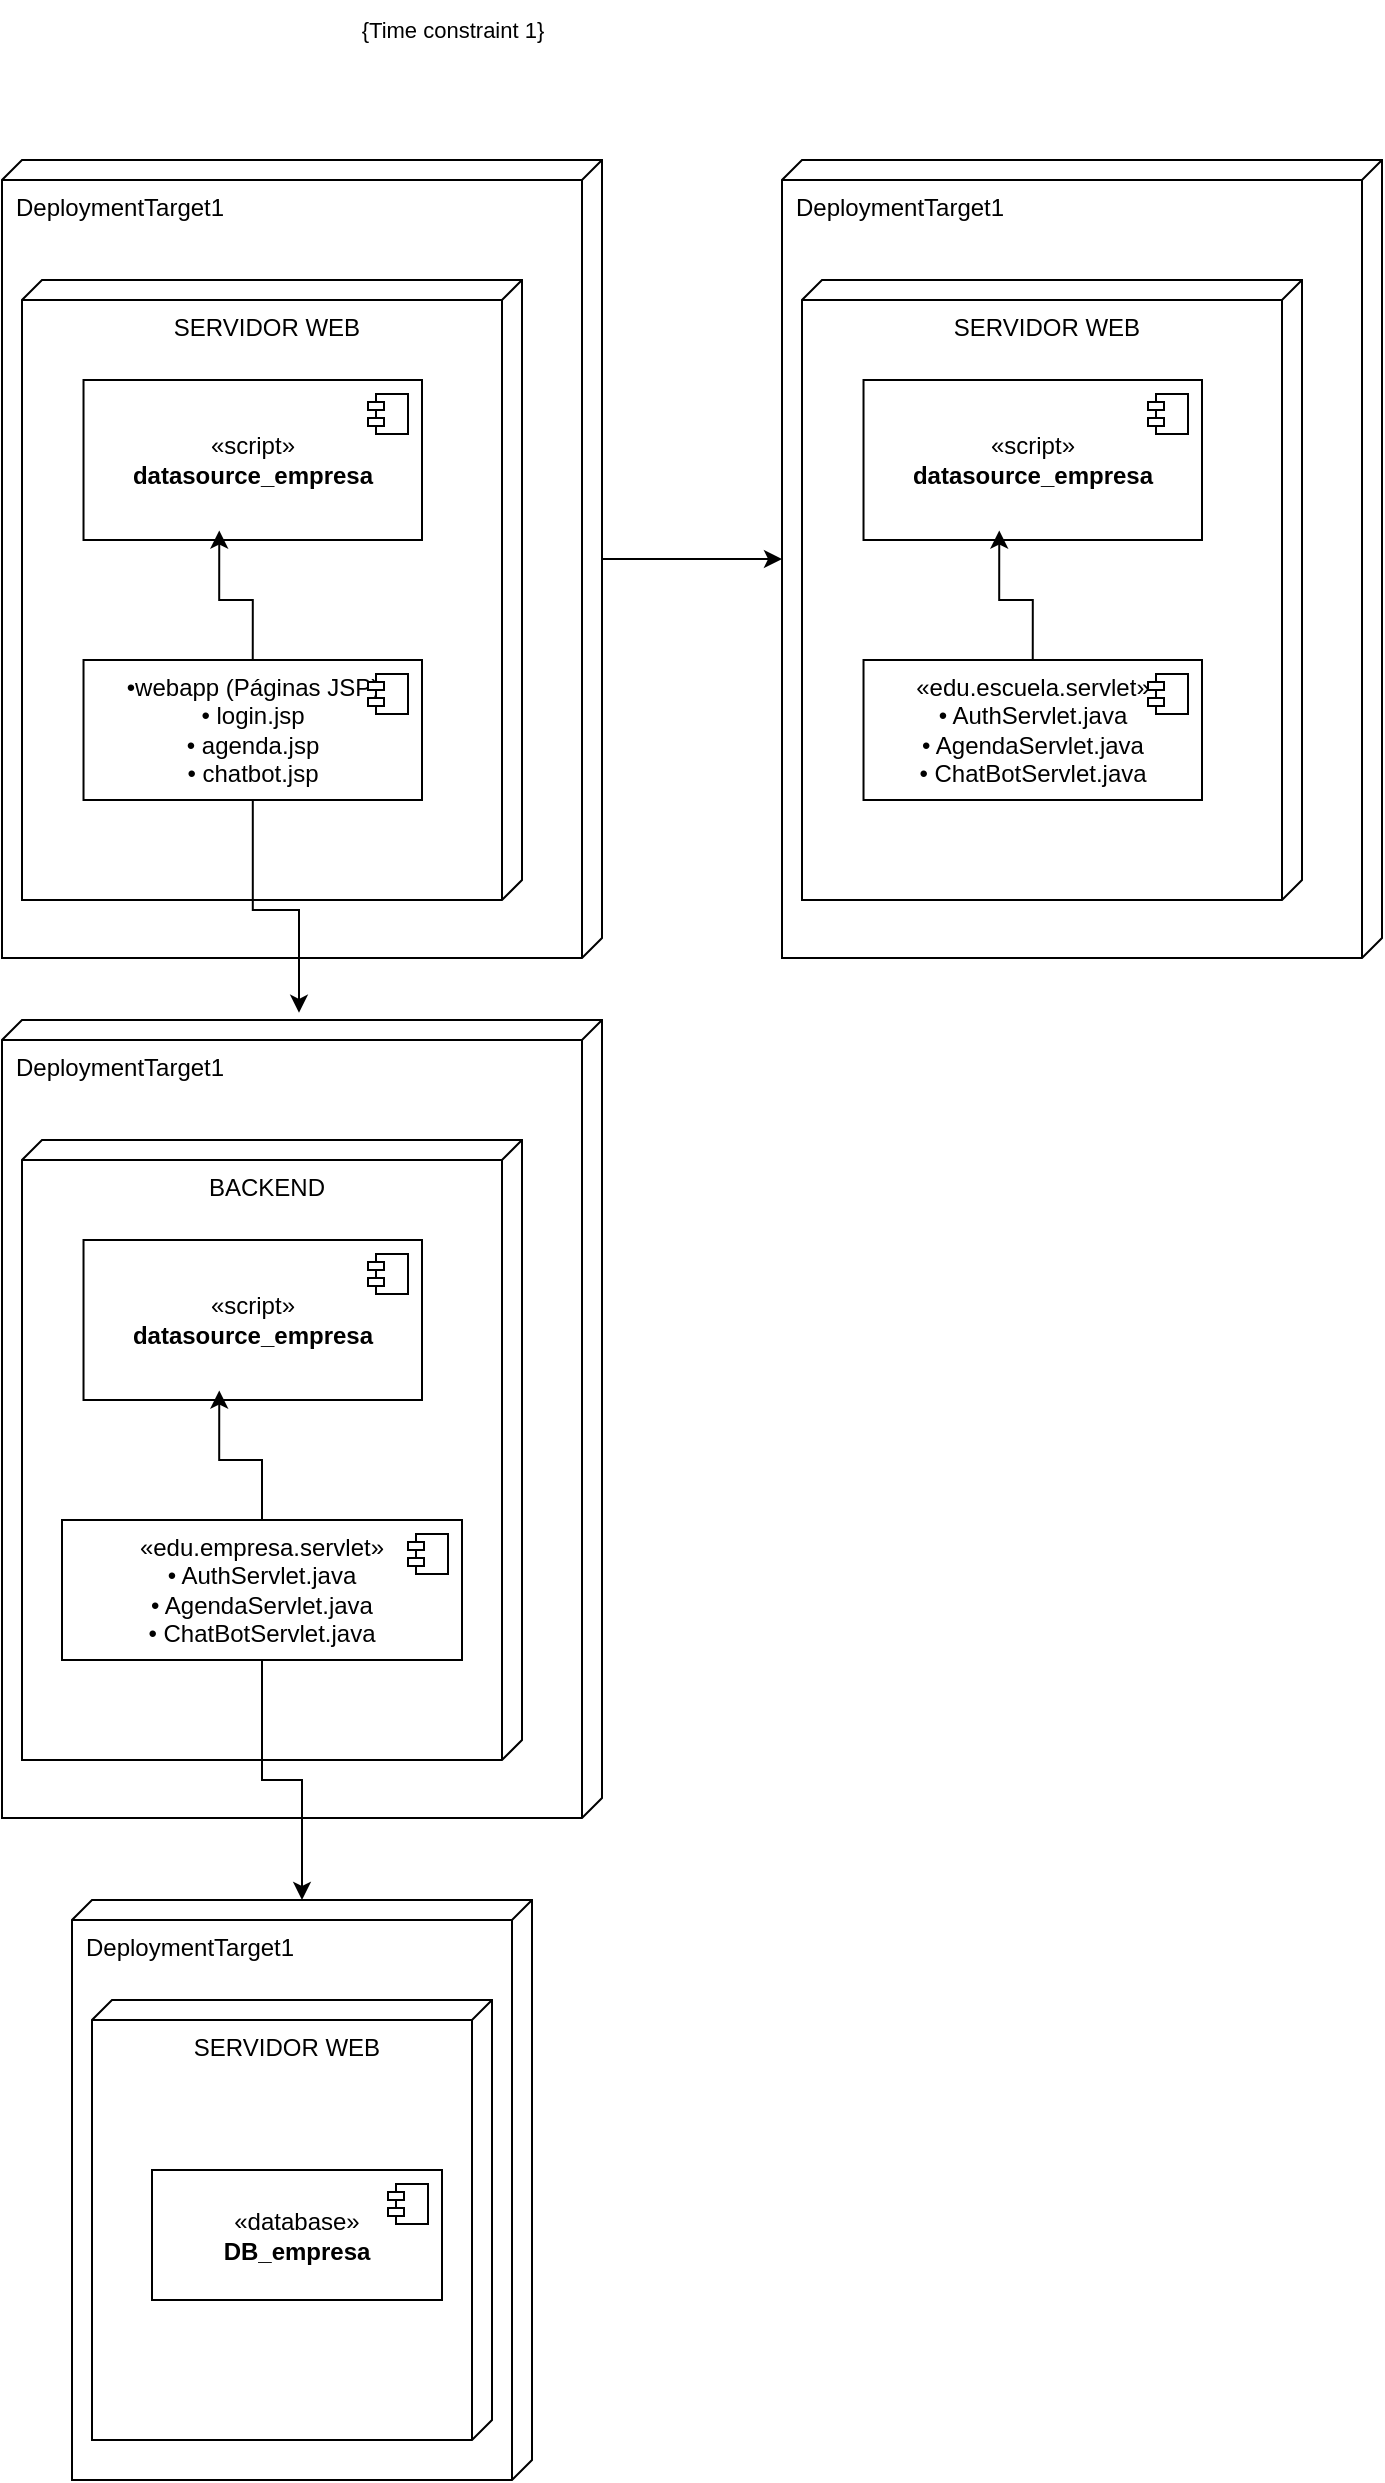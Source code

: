<mxfile version="27.1.6">
  <diagram name="Page-1" id="WyO3LpVJ7yU6CaVVX3u4">
    <mxGraphModel dx="131" dy="765" grid="1" gridSize="10" guides="1" tooltips="1" connect="1" arrows="1" fold="1" page="1" pageScale="1" pageWidth="850" pageHeight="1100" math="0" shadow="0">
      <root>
        <mxCell id="0" />
        <mxCell id="1" parent="0" />
        <mxCell id="48SG3sQZl2NBpn9V5cue-52" value="DeploymentTarget1" style="verticalAlign=top;align=left;shape=cube;size=10;direction=south;fontStyle=0;html=1;boundedLbl=1;spacingLeft=5;whiteSpace=wrap;" parent="1" vertex="1">
          <mxGeometry x="1055" y="1050" width="230" height="290" as="geometry" />
        </mxCell>
        <mxCell id="48SG3sQZl2NBpn9V5cue-53" value="SERVIDOR WEB" style="verticalAlign=top;align=center;shape=cube;size=10;direction=south;html=1;boundedLbl=1;spacingLeft=5;whiteSpace=wrap;" parent="48SG3sQZl2NBpn9V5cue-52" vertex="1">
          <mxGeometry width="200" height="220" relative="1" as="geometry">
            <mxPoint x="10" y="50" as="offset" />
          </mxGeometry>
        </mxCell>
        <mxCell id="48SG3sQZl2NBpn9V5cue-59" value="«database»&lt;br&gt;&lt;b&gt;DB_empresa&lt;/b&gt;" style="html=1;dropTarget=0;whiteSpace=wrap;" parent="48SG3sQZl2NBpn9V5cue-52" vertex="1">
          <mxGeometry x="40" y="135" width="145" height="65" as="geometry" />
        </mxCell>
        <mxCell id="48SG3sQZl2NBpn9V5cue-60" value="" style="shape=module;jettyWidth=8;jettyHeight=4;" parent="48SG3sQZl2NBpn9V5cue-59" vertex="1">
          <mxGeometry x="1" width="20" height="20" relative="1" as="geometry">
            <mxPoint x="-27" y="7" as="offset" />
          </mxGeometry>
        </mxCell>
        <mxCell id="48SG3sQZl2NBpn9V5cue-84" value="" style="edgeStyle=orthogonalEdgeStyle;rounded=0;orthogonalLoop=1;jettySize=auto;html=1;" parent="1" source="48SG3sQZl2NBpn9V5cue-66" target="48SG3sQZl2NBpn9V5cue-77" edge="1">
          <mxGeometry relative="1" as="geometry" />
        </mxCell>
        <mxCell id="48SG3sQZl2NBpn9V5cue-66" value="DeploymentTarget1" style="verticalAlign=top;align=left;shape=cube;size=10;direction=south;fontStyle=0;html=1;boundedLbl=1;spacingLeft=5;whiteSpace=wrap;" parent="1" vertex="1">
          <mxGeometry x="1020" y="180" width="300" height="399" as="geometry" />
        </mxCell>
        <mxCell id="48SG3sQZl2NBpn9V5cue-67" value="SERVIDOR WEB" style="verticalAlign=top;align=center;shape=cube;size=10;direction=south;html=1;boundedLbl=1;spacingLeft=5;whiteSpace=wrap;" parent="48SG3sQZl2NBpn9V5cue-66" vertex="1">
          <mxGeometry width="250" height="310" relative="1" as="geometry">
            <mxPoint x="10" y="60" as="offset" />
          </mxGeometry>
        </mxCell>
        <mxCell id="48SG3sQZl2NBpn9V5cue-68" value="«script»&lt;br&gt;&lt;b&gt;datasource_empresa&lt;/b&gt;" style="html=1;dropTarget=0;whiteSpace=wrap;" parent="48SG3sQZl2NBpn9V5cue-66" vertex="1">
          <mxGeometry x="40.76" y="110" width="169.24" height="80" as="geometry" />
        </mxCell>
        <mxCell id="48SG3sQZl2NBpn9V5cue-69" value="" style="shape=module;jettyWidth=8;jettyHeight=4;" parent="48SG3sQZl2NBpn9V5cue-68" vertex="1">
          <mxGeometry x="1" width="20" height="20" relative="1" as="geometry">
            <mxPoint x="-27" y="7" as="offset" />
          </mxGeometry>
        </mxCell>
        <mxCell id="48SG3sQZl2NBpn9V5cue-71" value="•webapp (Páginas JSP)&lt;br style=&quot;padding: 0px; margin: 0px;&quot;&gt;• login.jsp&lt;br style=&quot;padding: 0px; margin: 0px;&quot;&gt;• agenda.jsp&lt;br style=&quot;padding: 0px; margin: 0px;&quot;&gt;• chatbot.jsp" style="html=1;dropTarget=0;whiteSpace=wrap;" parent="48SG3sQZl2NBpn9V5cue-66" vertex="1">
          <mxGeometry x="40.76" y="250" width="169.24" height="70" as="geometry" />
        </mxCell>
        <mxCell id="48SG3sQZl2NBpn9V5cue-72" value="" style="shape=module;jettyWidth=8;jettyHeight=4;" parent="48SG3sQZl2NBpn9V5cue-71" vertex="1">
          <mxGeometry x="1" width="20" height="20" relative="1" as="geometry">
            <mxPoint x="-27" y="7" as="offset" />
          </mxGeometry>
        </mxCell>
        <mxCell id="48SG3sQZl2NBpn9V5cue-76" style="edgeStyle=orthogonalEdgeStyle;rounded=0;orthogonalLoop=1;jettySize=auto;html=1;exitX=0.5;exitY=0;exitDx=0;exitDy=0;entryX=0.401;entryY=0.941;entryDx=0;entryDy=0;entryPerimeter=0;" parent="48SG3sQZl2NBpn9V5cue-66" source="48SG3sQZl2NBpn9V5cue-71" target="48SG3sQZl2NBpn9V5cue-68" edge="1">
          <mxGeometry relative="1" as="geometry" />
        </mxCell>
        <mxCell id="48SG3sQZl2NBpn9V5cue-77" value="DeploymentTarget1" style="verticalAlign=top;align=left;shape=cube;size=10;direction=south;fontStyle=0;html=1;boundedLbl=1;spacingLeft=5;whiteSpace=wrap;" parent="1" vertex="1">
          <mxGeometry x="1410" y="180" width="300" height="399" as="geometry" />
        </mxCell>
        <mxCell id="48SG3sQZl2NBpn9V5cue-78" value="SERVIDOR WEB" style="verticalAlign=top;align=center;shape=cube;size=10;direction=south;html=1;boundedLbl=1;spacingLeft=5;whiteSpace=wrap;" parent="48SG3sQZl2NBpn9V5cue-77" vertex="1">
          <mxGeometry width="250" height="310" relative="1" as="geometry">
            <mxPoint x="10" y="60" as="offset" />
          </mxGeometry>
        </mxCell>
        <mxCell id="48SG3sQZl2NBpn9V5cue-79" value="«script»&lt;br&gt;&lt;b&gt;datasource_empresa&lt;/b&gt;" style="html=1;dropTarget=0;whiteSpace=wrap;" parent="48SG3sQZl2NBpn9V5cue-77" vertex="1">
          <mxGeometry x="40.76" y="110" width="169.24" height="80" as="geometry" />
        </mxCell>
        <mxCell id="48SG3sQZl2NBpn9V5cue-80" value="" style="shape=module;jettyWidth=8;jettyHeight=4;" parent="48SG3sQZl2NBpn9V5cue-79" vertex="1">
          <mxGeometry x="1" width="20" height="20" relative="1" as="geometry">
            <mxPoint x="-27" y="7" as="offset" />
          </mxGeometry>
        </mxCell>
        <mxCell id="48SG3sQZl2NBpn9V5cue-81" value="«edu.escuela.servlet»&lt;br&gt;• AuthServlet.java&lt;br style=&quot;padding: 0px; margin: 0px;&quot;&gt;• AgendaServlet.java&lt;br style=&quot;padding: 0px; margin: 0px;&quot;&gt;• ChatBotServlet.java" style="html=1;dropTarget=0;whiteSpace=wrap;" parent="48SG3sQZl2NBpn9V5cue-77" vertex="1">
          <mxGeometry x="40.76" y="250" width="169.24" height="70" as="geometry" />
        </mxCell>
        <mxCell id="48SG3sQZl2NBpn9V5cue-82" value="" style="shape=module;jettyWidth=8;jettyHeight=4;" parent="48SG3sQZl2NBpn9V5cue-81" vertex="1">
          <mxGeometry x="1" width="20" height="20" relative="1" as="geometry">
            <mxPoint x="-27" y="7" as="offset" />
          </mxGeometry>
        </mxCell>
        <mxCell id="48SG3sQZl2NBpn9V5cue-83" style="edgeStyle=orthogonalEdgeStyle;rounded=0;orthogonalLoop=1;jettySize=auto;html=1;exitX=0.5;exitY=0;exitDx=0;exitDy=0;entryX=0.401;entryY=0.941;entryDx=0;entryDy=0;entryPerimeter=0;" parent="48SG3sQZl2NBpn9V5cue-77" source="48SG3sQZl2NBpn9V5cue-81" target="48SG3sQZl2NBpn9V5cue-79" edge="1">
          <mxGeometry relative="1" as="geometry" />
        </mxCell>
        <mxCell id="48SG3sQZl2NBpn9V5cue-85" value="&lt;span style=&quot;font-size: 11px; background-color: rgb(255, 255, 255);&quot;&gt;{Time constraint 1}&lt;/span&gt;" style="text;html=1;align=center;verticalAlign=middle;resizable=0;points=[];autosize=1;strokeColor=none;fillColor=none;" parent="1" vertex="1">
          <mxGeometry x="1190" y="100" width="110" height="30" as="geometry" />
        </mxCell>
        <mxCell id="f8IitYf7ZUp1fr76fivM-3" value="" style="edgeStyle=orthogonalEdgeStyle;rounded=0;orthogonalLoop=1;jettySize=auto;html=1;entryX=-0.009;entryY=0.505;entryDx=0;entryDy=0;entryPerimeter=0;" edge="1" parent="1" source="48SG3sQZl2NBpn9V5cue-71" target="f8IitYf7ZUp1fr76fivM-4">
          <mxGeometry relative="1" as="geometry">
            <mxPoint x="1145.38" y="610" as="targetPoint" />
          </mxGeometry>
        </mxCell>
        <mxCell id="f8IitYf7ZUp1fr76fivM-4" value="DeploymentTarget1" style="verticalAlign=top;align=left;shape=cube;size=10;direction=south;fontStyle=0;html=1;boundedLbl=1;spacingLeft=5;whiteSpace=wrap;" vertex="1" parent="1">
          <mxGeometry x="1020" y="610" width="300" height="399" as="geometry" />
        </mxCell>
        <mxCell id="f8IitYf7ZUp1fr76fivM-5" value="BACKEND" style="verticalAlign=top;align=center;shape=cube;size=10;direction=south;html=1;boundedLbl=1;spacingLeft=5;whiteSpace=wrap;" vertex="1" parent="f8IitYf7ZUp1fr76fivM-4">
          <mxGeometry width="250" height="310" relative="1" as="geometry">
            <mxPoint x="10" y="60" as="offset" />
          </mxGeometry>
        </mxCell>
        <mxCell id="f8IitYf7ZUp1fr76fivM-6" value="«script»&lt;br&gt;&lt;b&gt;datasource_empresa&lt;/b&gt;" style="html=1;dropTarget=0;whiteSpace=wrap;" vertex="1" parent="f8IitYf7ZUp1fr76fivM-4">
          <mxGeometry x="40.76" y="110" width="169.24" height="80" as="geometry" />
        </mxCell>
        <mxCell id="f8IitYf7ZUp1fr76fivM-7" value="" style="shape=module;jettyWidth=8;jettyHeight=4;" vertex="1" parent="f8IitYf7ZUp1fr76fivM-6">
          <mxGeometry x="1" width="20" height="20" relative="1" as="geometry">
            <mxPoint x="-27" y="7" as="offset" />
          </mxGeometry>
        </mxCell>
        <mxCell id="f8IitYf7ZUp1fr76fivM-8" value="«edu.empresa.servlet»&lt;br&gt;• AuthServlet.java&lt;br style=&quot;padding: 0px; margin: 0px;&quot;&gt;• AgendaServlet.java&lt;br style=&quot;padding: 0px; margin: 0px;&quot;&gt;• ChatBotServlet.java" style="html=1;dropTarget=0;whiteSpace=wrap;" vertex="1" parent="f8IitYf7ZUp1fr76fivM-4">
          <mxGeometry x="30" y="250" width="200" height="70" as="geometry" />
        </mxCell>
        <mxCell id="f8IitYf7ZUp1fr76fivM-9" value="" style="shape=module;jettyWidth=8;jettyHeight=4;" vertex="1" parent="f8IitYf7ZUp1fr76fivM-8">
          <mxGeometry x="1" width="20" height="20" relative="1" as="geometry">
            <mxPoint x="-27" y="7" as="offset" />
          </mxGeometry>
        </mxCell>
        <mxCell id="f8IitYf7ZUp1fr76fivM-10" style="edgeStyle=orthogonalEdgeStyle;rounded=0;orthogonalLoop=1;jettySize=auto;html=1;exitX=0.5;exitY=0;exitDx=0;exitDy=0;entryX=0.401;entryY=0.941;entryDx=0;entryDy=0;entryPerimeter=0;" edge="1" parent="f8IitYf7ZUp1fr76fivM-4" source="f8IitYf7ZUp1fr76fivM-8" target="f8IitYf7ZUp1fr76fivM-6">
          <mxGeometry relative="1" as="geometry" />
        </mxCell>
        <mxCell id="f8IitYf7ZUp1fr76fivM-11" style="edgeStyle=orthogonalEdgeStyle;rounded=0;orthogonalLoop=1;jettySize=auto;html=1;" edge="1" parent="1" source="f8IitYf7ZUp1fr76fivM-8" target="48SG3sQZl2NBpn9V5cue-52">
          <mxGeometry relative="1" as="geometry" />
        </mxCell>
      </root>
    </mxGraphModel>
  </diagram>
</mxfile>
